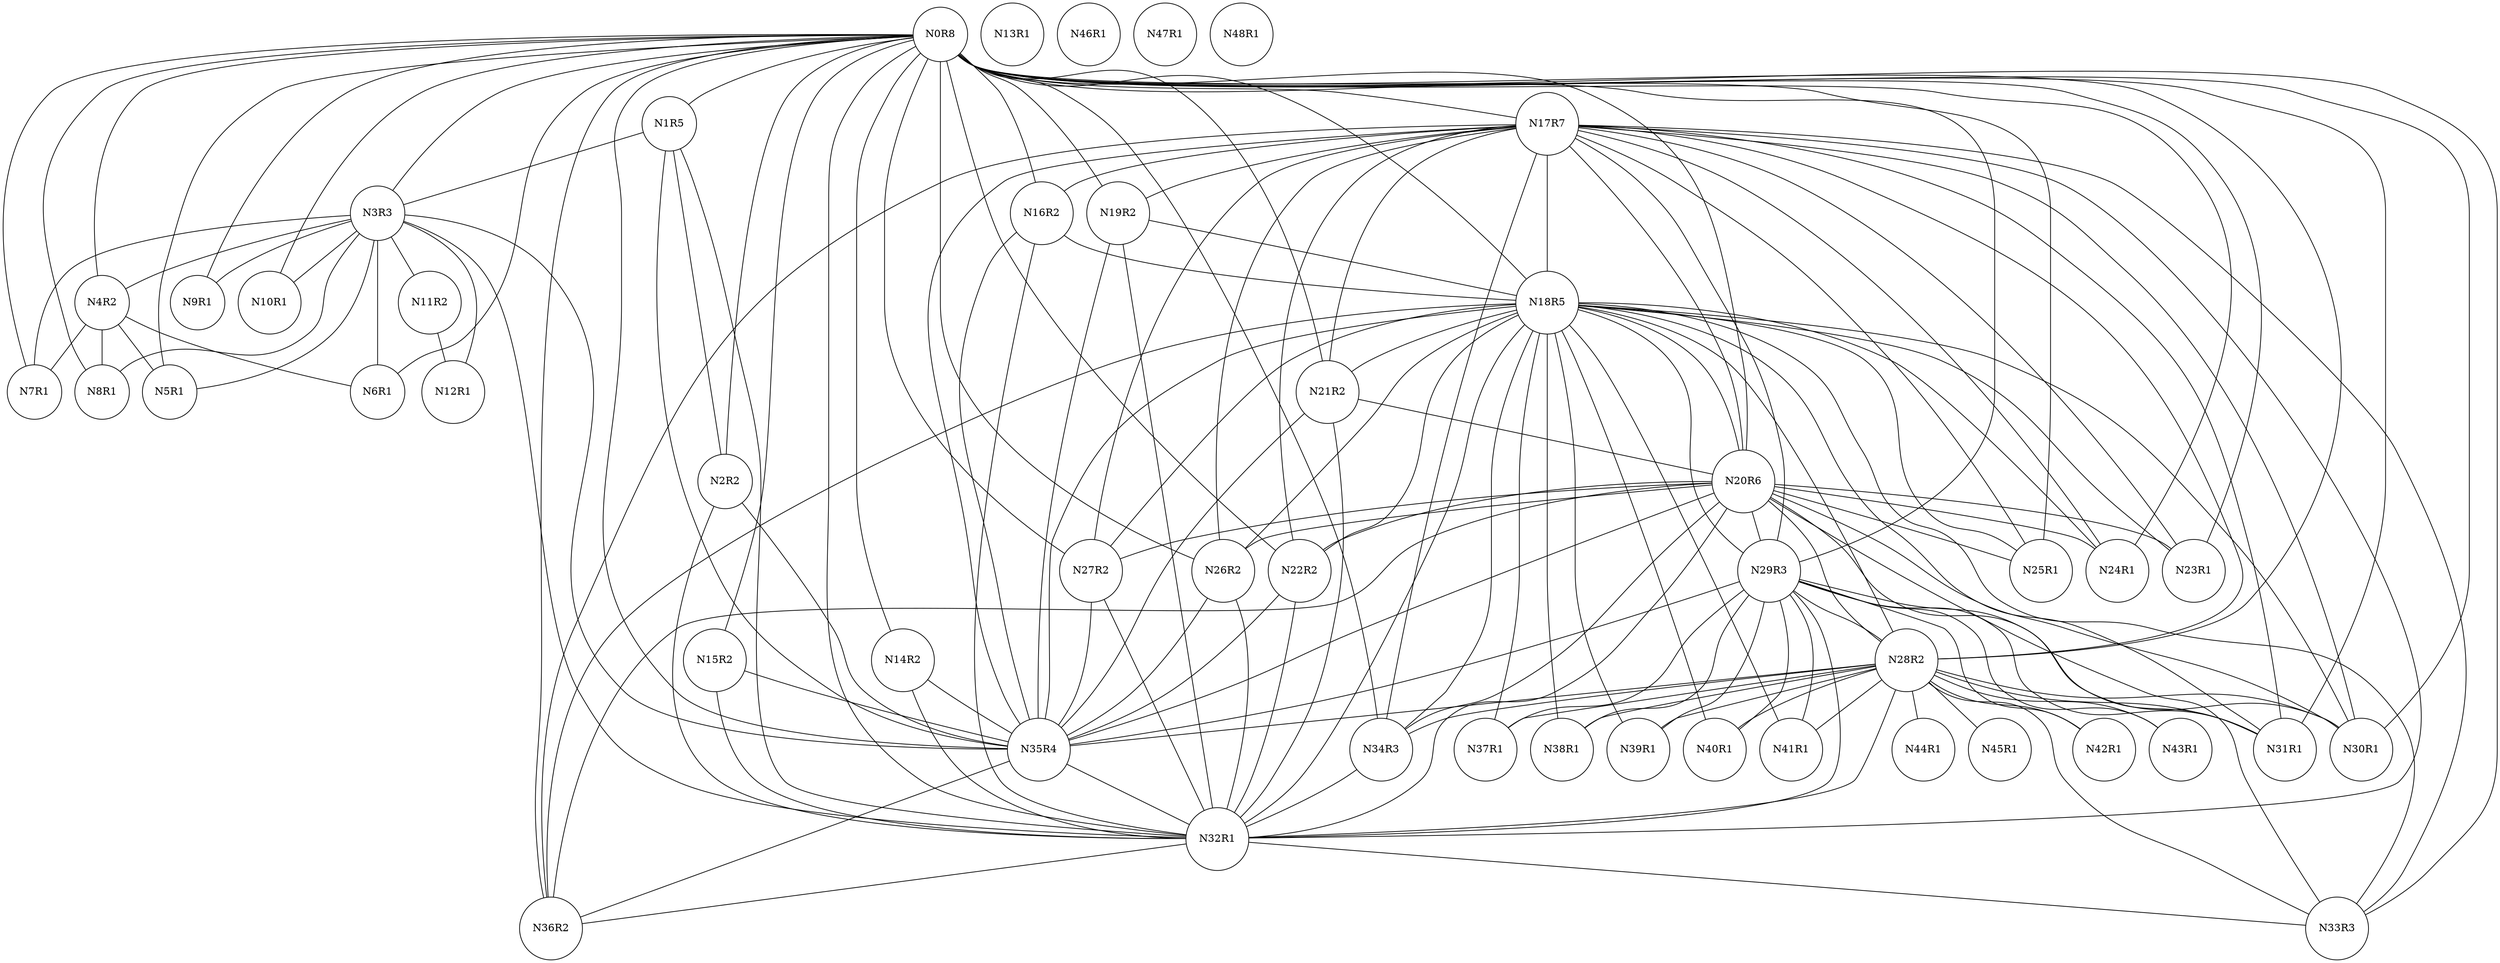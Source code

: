 graph ig {
    node [shape = circle];
    N0R8;
    N1R5;
    N2R2;
    N3R3;
    N4R2;
    N5R1;
    N6R1;
    N7R1;
    N8R1;
    N9R1;
    N10R1;
    N11R2;
    N12R1;
    N13R1;
    N14R2;
    N15R2;
    N17R7;
    N16R2;
    N19R2;
    N18R5;
    N21R2;
    N20R6;
    N23R1;
    N22R2;
    N25R1;
    N24R1;
    N27R2;
    N26R2;
    N29R3;
    N28R2;
    N31R1;
    N30R1;
    N34R3;
    N35R4;
    N32R1;
    N33R3;
    N38R1;
    N39R1;
    N36R2;
    N37R1;
    N42R1;
    N43R1;
    N40R1;
    N41R1;
    N46R1;
    N47R1;
    N44R1;
    N45R1;
    N48R1;
    N0R8 -- N35R4;
    N0R8 -- N32R1;
    N0R8 -- N29R3;
    N0R8 -- N28R2;
    N0R8 -- N20R6;
    N0R8 -- N18R5;
    N0R8 -- N17R7;
    N0R8 -- N36R2;
    N0R8 -- N33R3;
    N0R8 -- N34R3;
    N0R8 -- N30R1;
    N0R8 -- N31R1;
    N0R8 -- N26R2;
    N0R8 -- N27R2;
    N0R8 -- N24R1;
    N0R8 -- N25R1;
    N0R8 -- N22R2;
    N0R8 -- N23R1;
    N0R8 -- N21R2;
    N0R8 -- N19R2;
    N0R8 -- N16R2;
    N0R8 -- N15R2;
    N0R8 -- N14R2;
    N0R8 -- N10R1;
    N0R8 -- N9R1;
    N0R8 -- N3R3;
    N0R8 -- N8R1;
    N0R8 -- N7R1;
    N0R8 -- N6R1;
    N0R8 -- N5R1;
    N0R8 -- N4R2;
    N0R8 -- N2R2;
    N0R8 -- N1R5;
    N1R5 -- N3R3;
    N1R5 -- N2R2;
    N1R5 -- N32R1;
    N1R5 -- N35R4;
    N2R2 -- N32R1;
    N2R2 -- N35R4;
    N3R3 -- N12R1;
    N3R3 -- N11R2;
    N3R3 -- N10R1;
    N3R3 -- N9R1;
    N3R3 -- N32R1;
    N3R3 -- N35R4;
    N3R3 -- N8R1;
    N3R3 -- N7R1;
    N3R3 -- N6R1;
    N3R3 -- N5R1;
    N3R3 -- N4R2;
    N4R2 -- N8R1;
    N4R2 -- N7R1;
    N4R2 -- N6R1;
    N4R2 -- N5R1;
    N11R2 -- N12R1;
    N14R2 -- N32R1;
    N14R2 -- N35R4;
    N15R2 -- N32R1;
    N15R2 -- N35R4;
    N17R7 -- N35R4;
    N17R7 -- N32R1;
    N17R7 -- N29R3;
    N17R7 -- N28R2;
    N17R7 -- N20R6;
    N17R7 -- N18R5;
    N17R7 -- N36R2;
    N17R7 -- N33R3;
    N17R7 -- N34R3;
    N17R7 -- N30R1;
    N17R7 -- N31R1;
    N17R7 -- N26R2;
    N17R7 -- N27R2;
    N17R7 -- N24R1;
    N17R7 -- N25R1;
    N17R7 -- N22R2;
    N17R7 -- N23R1;
    N17R7 -- N21R2;
    N17R7 -- N19R2;
    N17R7 -- N16R2;
    N16R2 -- N18R5;
    N16R2 -- N32R1;
    N16R2 -- N35R4;
    N19R2 -- N32R1;
    N19R2 -- N35R4;
    N19R2 -- N18R5;
    N18R5 -- N41R1;
    N18R5 -- N40R1;
    N18R5 -- N37R1;
    N18R5 -- N29R3;
    N18R5 -- N28R2;
    N18R5 -- N32R1;
    N18R5 -- N35R4;
    N18R5 -- N20R6;
    N18R5 -- N36R2;
    N18R5 -- N39R1;
    N18R5 -- N38R1;
    N18R5 -- N33R3;
    N18R5 -- N34R3;
    N18R5 -- N30R1;
    N18R5 -- N31R1;
    N18R5 -- N26R2;
    N18R5 -- N27R2;
    N18R5 -- N24R1;
    N18R5 -- N25R1;
    N18R5 -- N22R2;
    N18R5 -- N23R1;
    N18R5 -- N21R2;
    N21R2 -- N32R1;
    N21R2 -- N20R6;
    N21R2 -- N35R4;
    N20R6 -- N28R2;
    N20R6 -- N35R4;
    N20R6 -- N32R1;
    N20R6 -- N29R3;
    N20R6 -- N36R2;
    N20R6 -- N33R3;
    N20R6 -- N34R3;
    N20R6 -- N30R1;
    N20R6 -- N31R1;
    N20R6 -- N26R2;
    N20R6 -- N27R2;
    N20R6 -- N24R1;
    N20R6 -- N25R1;
    N20R6 -- N22R2;
    N20R6 -- N23R1;
    N22R2 -- N32R1;
    N22R2 -- N35R4;
    N27R2 -- N32R1;
    N27R2 -- N35R4;
    N26R2 -- N32R1;
    N26R2 -- N35R4;
    N29R3 -- N43R1;
    N29R3 -- N42R1;
    N29R3 -- N41R1;
    N29R3 -- N40R1;
    N29R3 -- N37R1;
    N29R3 -- N28R2;
    N29R3 -- N32R1;
    N29R3 -- N35R4;
    N29R3 -- N39R1;
    N29R3 -- N38R1;
    N29R3 -- N30R1;
    N29R3 -- N31R1;
    N28R2 -- N45R1;
    N28R2 -- N44R1;
    N28R2 -- N43R1;
    N28R2 -- N42R1;
    N28R2 -- N41R1;
    N28R2 -- N40R1;
    N28R2 -- N37R1;
    N28R2 -- N32R1;
    N28R2 -- N35R4;
    N28R2 -- N39R1;
    N28R2 -- N38R1;
    N28R2 -- N33R3;
    N28R2 -- N34R3;
    N28R2 -- N30R1;
    N28R2 -- N31R1;
    N34R3 -- N32R1;
    N35R4 -- N32R1;
    N35R4 -- N36R2;
    N32R1 -- N36R2;
    N32R1 -- N33R3;
}

